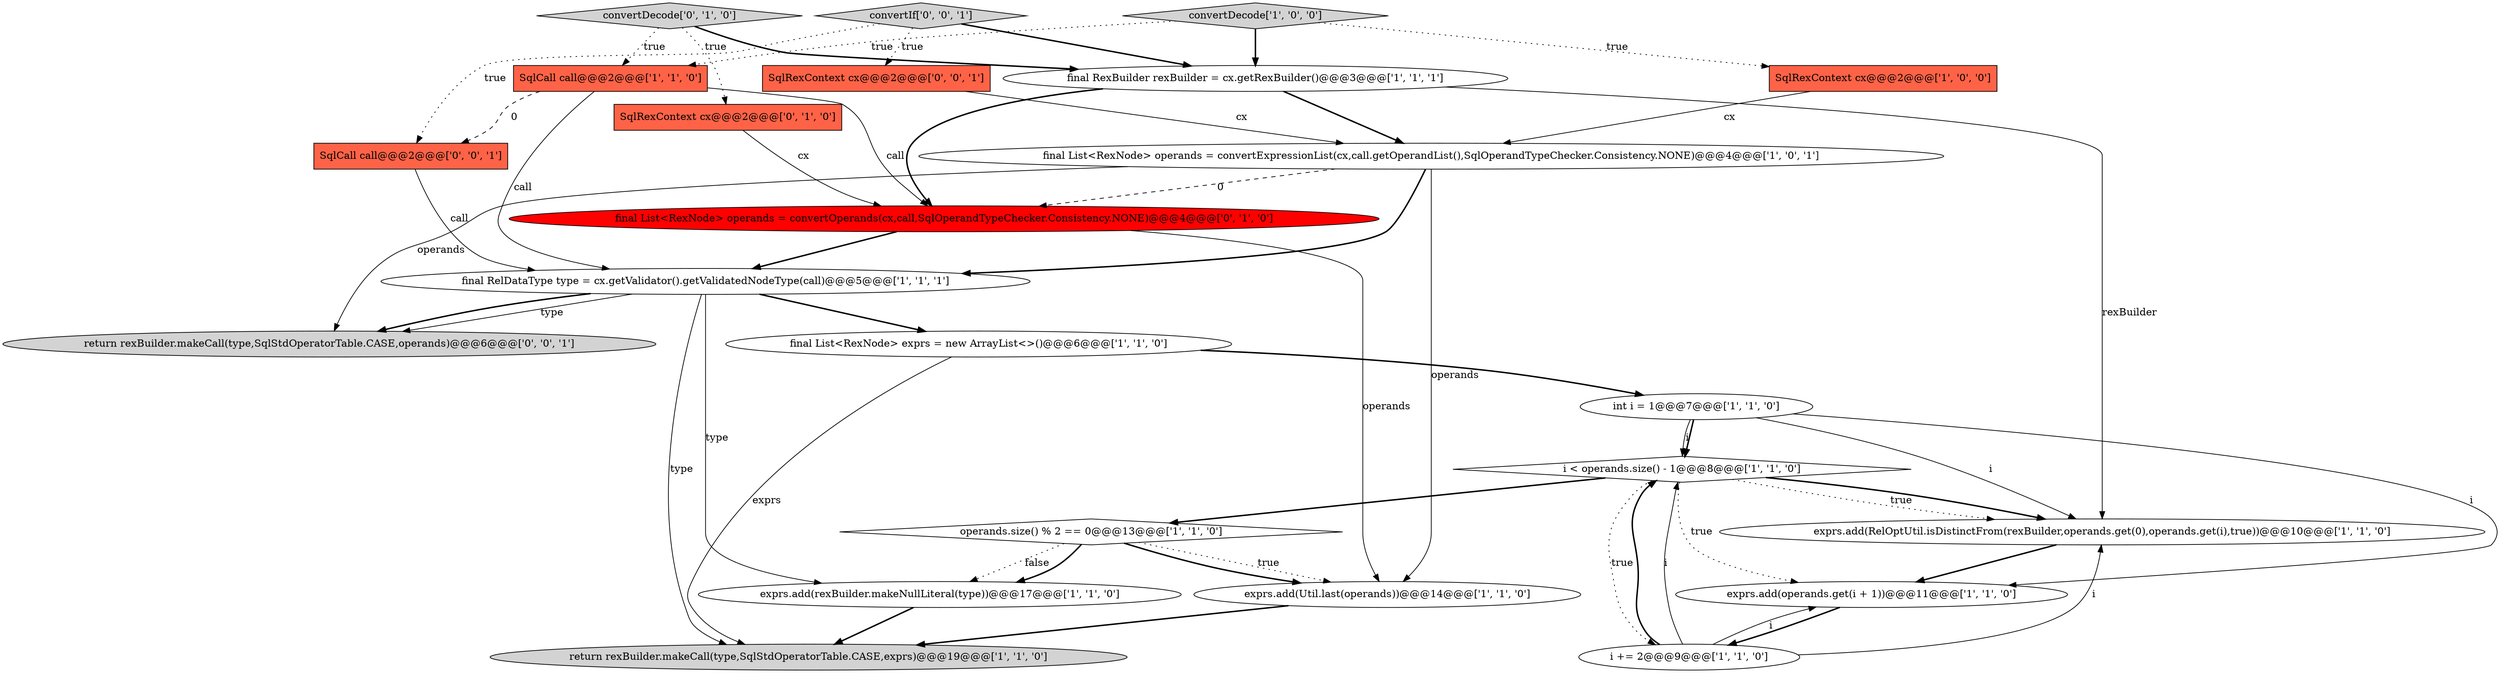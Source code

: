 digraph {
22 [style = filled, label = "return rexBuilder.makeCall(type,SqlStdOperatorTable.CASE,operands)@@@6@@@['0', '0', '1']", fillcolor = lightgray, shape = ellipse image = "AAA0AAABBB3BBB"];
0 [style = filled, label = "final List<RexNode> operands = convertExpressionList(cx,call.getOperandList(),SqlOperandTypeChecker.Consistency.NONE)@@@4@@@['1', '0', '1']", fillcolor = white, shape = ellipse image = "AAA0AAABBB1BBB"];
21 [style = filled, label = "convertIf['0', '0', '1']", fillcolor = lightgray, shape = diamond image = "AAA0AAABBB3BBB"];
20 [style = filled, label = "SqlCall call@@@2@@@['0', '0', '1']", fillcolor = tomato, shape = box image = "AAA0AAABBB3BBB"];
18 [style = filled, label = "convertDecode['0', '1', '0']", fillcolor = lightgray, shape = diamond image = "AAA0AAABBB2BBB"];
15 [style = filled, label = "final List<RexNode> exprs = new ArrayList<>()@@@6@@@['1', '1', '0']", fillcolor = white, shape = ellipse image = "AAA0AAABBB1BBB"];
19 [style = filled, label = "SqlRexContext cx@@@2@@@['0', '0', '1']", fillcolor = tomato, shape = box image = "AAA0AAABBB3BBB"];
17 [style = filled, label = "final List<RexNode> operands = convertOperands(cx,call,SqlOperandTypeChecker.Consistency.NONE)@@@4@@@['0', '1', '0']", fillcolor = red, shape = ellipse image = "AAA1AAABBB2BBB"];
11 [style = filled, label = "final RelDataType type = cx.getValidator().getValidatedNodeType(call)@@@5@@@['1', '1', '1']", fillcolor = white, shape = ellipse image = "AAA0AAABBB1BBB"];
13 [style = filled, label = "operands.size() % 2 == 0@@@13@@@['1', '1', '0']", fillcolor = white, shape = diamond image = "AAA0AAABBB1BBB"];
10 [style = filled, label = "return rexBuilder.makeCall(type,SqlStdOperatorTable.CASE,exprs)@@@19@@@['1', '1', '0']", fillcolor = lightgray, shape = ellipse image = "AAA0AAABBB1BBB"];
12 [style = filled, label = "final RexBuilder rexBuilder = cx.getRexBuilder()@@@3@@@['1', '1', '1']", fillcolor = white, shape = ellipse image = "AAA0AAABBB1BBB"];
1 [style = filled, label = "int i = 1@@@7@@@['1', '1', '0']", fillcolor = white, shape = ellipse image = "AAA0AAABBB1BBB"];
9 [style = filled, label = "SqlCall call@@@2@@@['1', '1', '0']", fillcolor = tomato, shape = box image = "AAA0AAABBB1BBB"];
6 [style = filled, label = "i < operands.size() - 1@@@8@@@['1', '1', '0']", fillcolor = white, shape = diamond image = "AAA0AAABBB1BBB"];
4 [style = filled, label = "convertDecode['1', '0', '0']", fillcolor = lightgray, shape = diamond image = "AAA0AAABBB1BBB"];
16 [style = filled, label = "SqlRexContext cx@@@2@@@['0', '1', '0']", fillcolor = tomato, shape = box image = "AAA0AAABBB2BBB"];
14 [style = filled, label = "exprs.add(rexBuilder.makeNullLiteral(type))@@@17@@@['1', '1', '0']", fillcolor = white, shape = ellipse image = "AAA0AAABBB1BBB"];
7 [style = filled, label = "exprs.add(RelOptUtil.isDistinctFrom(rexBuilder,operands.get(0),operands.get(i),true))@@@10@@@['1', '1', '0']", fillcolor = white, shape = ellipse image = "AAA0AAABBB1BBB"];
8 [style = filled, label = "exprs.add(Util.last(operands))@@@14@@@['1', '1', '0']", fillcolor = white, shape = ellipse image = "AAA0AAABBB1BBB"];
3 [style = filled, label = "i += 2@@@9@@@['1', '1', '0']", fillcolor = white, shape = ellipse image = "AAA0AAABBB1BBB"];
5 [style = filled, label = "SqlRexContext cx@@@2@@@['1', '0', '0']", fillcolor = tomato, shape = box image = "AAA0AAABBB1BBB"];
2 [style = filled, label = "exprs.add(operands.get(i + 1))@@@11@@@['1', '1', '0']", fillcolor = white, shape = ellipse image = "AAA0AAABBB1BBB"];
11->22 [style = solid, label="type"];
9->20 [style = dashed, label="0"];
4->5 [style = dotted, label="true"];
8->10 [style = bold, label=""];
3->2 [style = solid, label="i"];
21->20 [style = dotted, label="true"];
1->6 [style = solid, label="i"];
18->16 [style = dotted, label="true"];
5->0 [style = solid, label="cx"];
2->3 [style = bold, label=""];
13->14 [style = dotted, label="false"];
3->7 [style = solid, label="i"];
12->17 [style = bold, label=""];
18->12 [style = bold, label=""];
14->10 [style = bold, label=""];
0->11 [style = bold, label=""];
3->6 [style = bold, label=""];
9->11 [style = solid, label="call"];
12->7 [style = solid, label="rexBuilder"];
9->17 [style = solid, label="call"];
12->0 [style = bold, label=""];
17->11 [style = bold, label=""];
0->17 [style = dashed, label="0"];
11->15 [style = bold, label=""];
0->22 [style = solid, label="operands"];
21->12 [style = bold, label=""];
3->6 [style = solid, label="i"];
16->17 [style = solid, label="cx"];
1->6 [style = bold, label=""];
6->2 [style = dotted, label="true"];
11->10 [style = solid, label="type"];
13->8 [style = dotted, label="true"];
7->2 [style = bold, label=""];
6->13 [style = bold, label=""];
21->19 [style = dotted, label="true"];
19->0 [style = solid, label="cx"];
1->2 [style = solid, label="i"];
18->9 [style = dotted, label="true"];
11->14 [style = solid, label="type"];
11->22 [style = bold, label=""];
6->7 [style = dotted, label="true"];
4->12 [style = bold, label=""];
17->8 [style = solid, label="operands"];
13->8 [style = bold, label=""];
6->7 [style = bold, label=""];
6->3 [style = dotted, label="true"];
4->9 [style = dotted, label="true"];
13->14 [style = bold, label=""];
1->7 [style = solid, label="i"];
15->10 [style = solid, label="exprs"];
20->11 [style = solid, label="call"];
15->1 [style = bold, label=""];
0->8 [style = solid, label="operands"];
}
